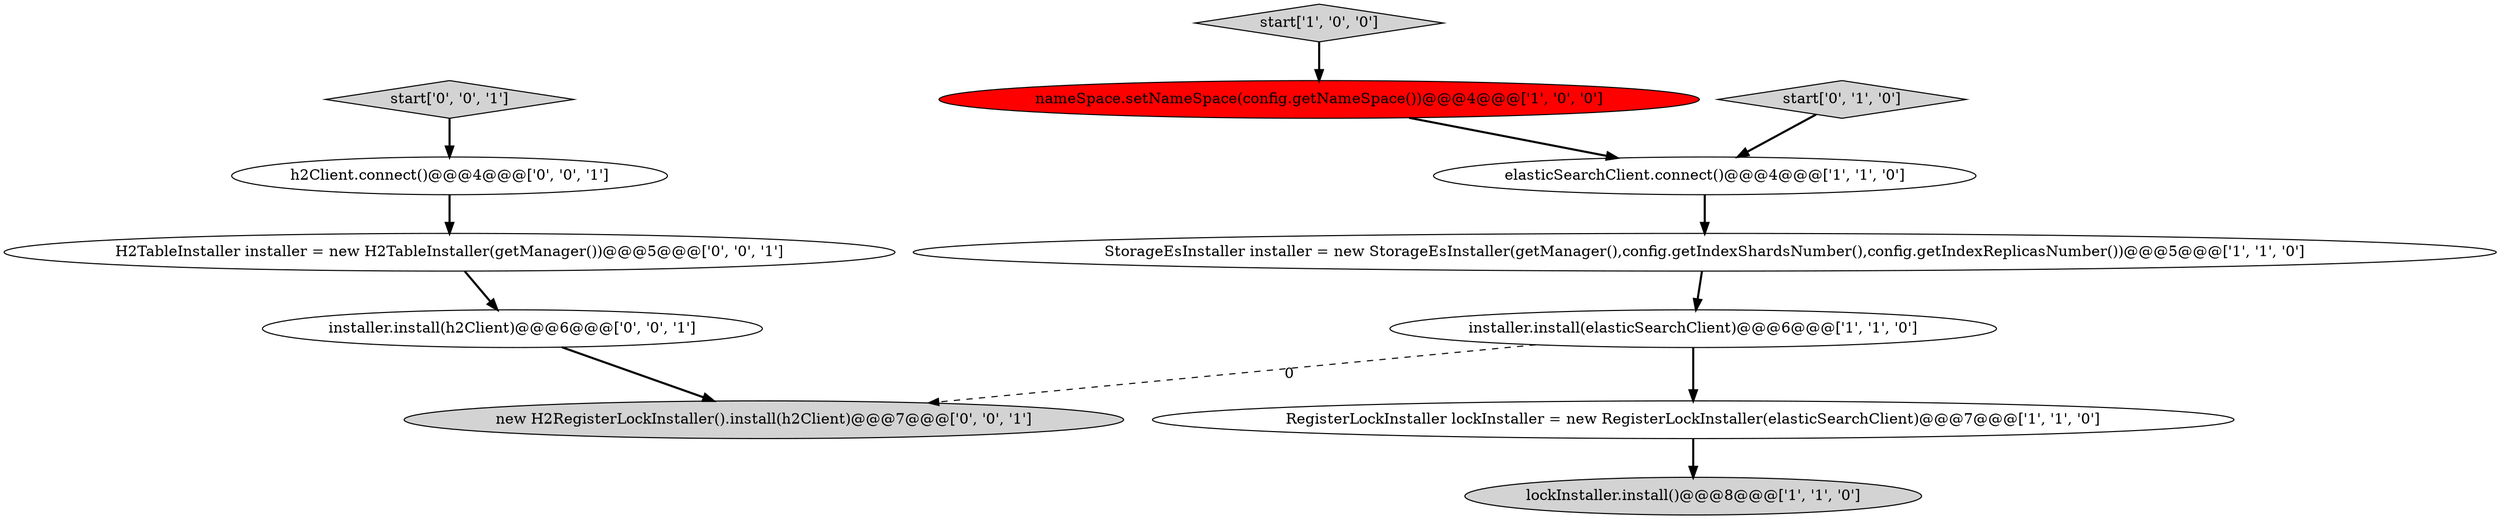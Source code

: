 digraph {
11 [style = filled, label = "start['0', '0', '1']", fillcolor = lightgray, shape = diamond image = "AAA0AAABBB3BBB"];
3 [style = filled, label = "start['1', '0', '0']", fillcolor = lightgray, shape = diamond image = "AAA0AAABBB1BBB"];
9 [style = filled, label = "H2TableInstaller installer = new H2TableInstaller(getManager())@@@5@@@['0', '0', '1']", fillcolor = white, shape = ellipse image = "AAA0AAABBB3BBB"];
4 [style = filled, label = "lockInstaller.install()@@@8@@@['1', '1', '0']", fillcolor = lightgray, shape = ellipse image = "AAA0AAABBB1BBB"];
10 [style = filled, label = "new H2RegisterLockInstaller().install(h2Client)@@@7@@@['0', '0', '1']", fillcolor = lightgray, shape = ellipse image = "AAA0AAABBB3BBB"];
0 [style = filled, label = "nameSpace.setNameSpace(config.getNameSpace())@@@4@@@['1', '0', '0']", fillcolor = red, shape = ellipse image = "AAA1AAABBB1BBB"];
6 [style = filled, label = "installer.install(elasticSearchClient)@@@6@@@['1', '1', '0']", fillcolor = white, shape = ellipse image = "AAA0AAABBB1BBB"];
7 [style = filled, label = "start['0', '1', '0']", fillcolor = lightgray, shape = diamond image = "AAA0AAABBB2BBB"];
1 [style = filled, label = "elasticSearchClient.connect()@@@4@@@['1', '1', '0']", fillcolor = white, shape = ellipse image = "AAA0AAABBB1BBB"];
2 [style = filled, label = "RegisterLockInstaller lockInstaller = new RegisterLockInstaller(elasticSearchClient)@@@7@@@['1', '1', '0']", fillcolor = white, shape = ellipse image = "AAA0AAABBB1BBB"];
5 [style = filled, label = "StorageEsInstaller installer = new StorageEsInstaller(getManager(),config.getIndexShardsNumber(),config.getIndexReplicasNumber())@@@5@@@['1', '1', '0']", fillcolor = white, shape = ellipse image = "AAA0AAABBB1BBB"];
8 [style = filled, label = "h2Client.connect()@@@4@@@['0', '0', '1']", fillcolor = white, shape = ellipse image = "AAA0AAABBB3BBB"];
12 [style = filled, label = "installer.install(h2Client)@@@6@@@['0', '0', '1']", fillcolor = white, shape = ellipse image = "AAA0AAABBB3BBB"];
1->5 [style = bold, label=""];
11->8 [style = bold, label=""];
12->10 [style = bold, label=""];
9->12 [style = bold, label=""];
7->1 [style = bold, label=""];
5->6 [style = bold, label=""];
2->4 [style = bold, label=""];
0->1 [style = bold, label=""];
3->0 [style = bold, label=""];
6->10 [style = dashed, label="0"];
8->9 [style = bold, label=""];
6->2 [style = bold, label=""];
}
